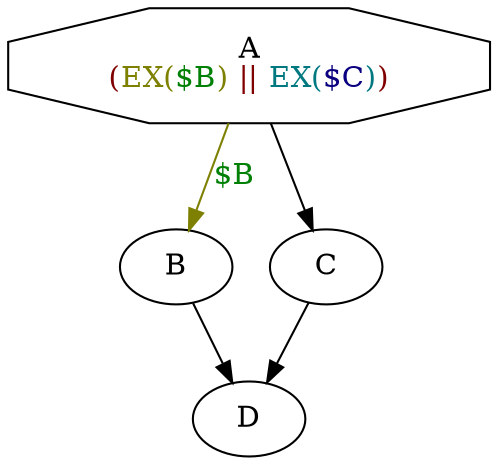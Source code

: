 digraph system {
N0 [label=<A<BR/><FONT COLOR="0.0 1 0.5">(<FONT COLOR="0.17 1 0.5">EX(<FONT COLOR="0.34 1 0.5">$B</FONT>)</FONT> || <FONT COLOR="0.51 1 0.5">EX(<FONT COLOR="0.68 1 0.5">$C</FONT>)</FONT>)</FONT>>,shape=octagon]
N1 [label=<B>]
N2 [label=<D>]
N3 [label=<C>]
N0 -> N3
N1 -> N2
N3 -> N2
N0 -> N1 [color="0.17 1 0.5",label=<<FONT COLOR="0.34 1 0.5">$B</FONT>>]
}
